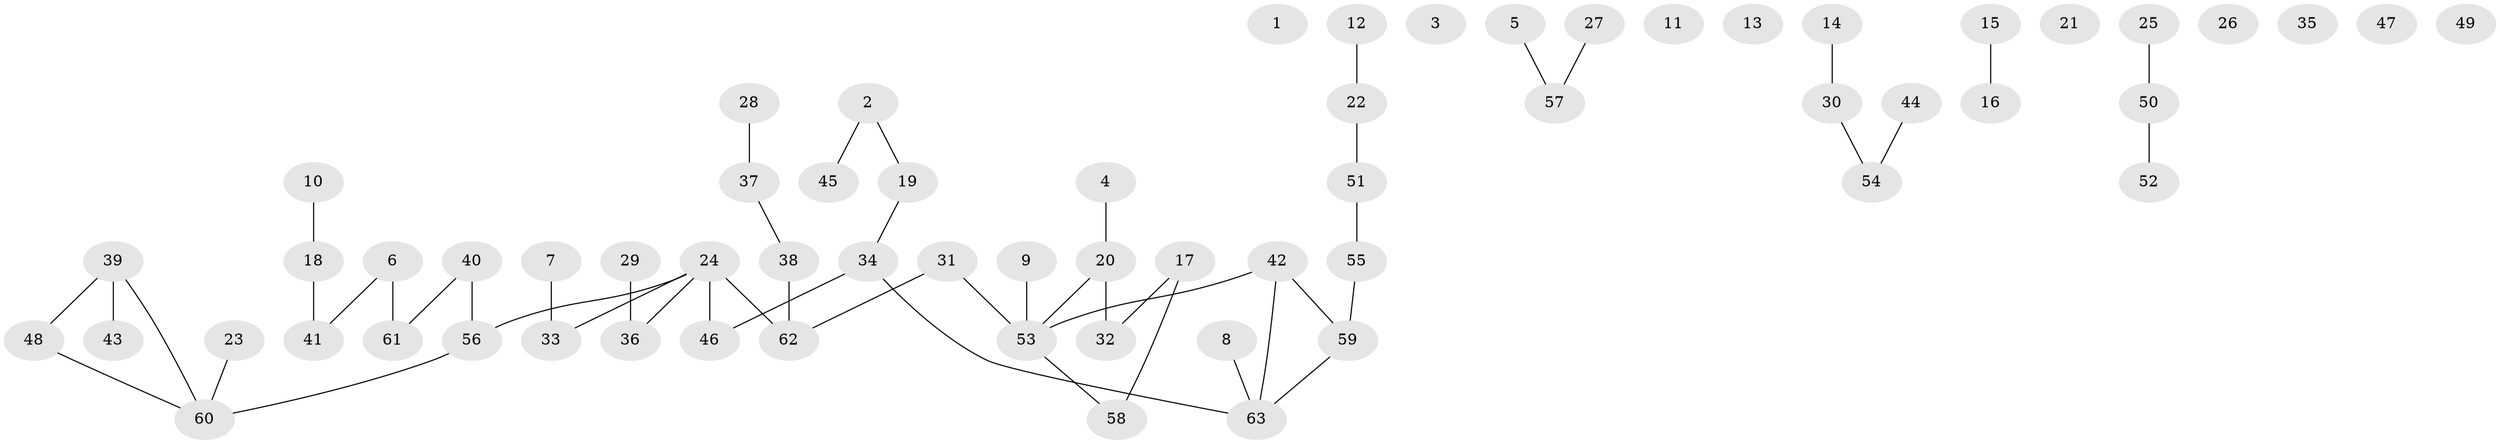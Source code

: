 // coarse degree distribution, {0: 0.2777777777777778, 1: 0.3611111111111111, 2: 0.25, 4: 0.027777777777777776, 7: 0.027777777777777776, 3: 0.05555555555555555}
// Generated by graph-tools (version 1.1) at 2025/16/03/04/25 18:16:27]
// undirected, 63 vertices, 53 edges
graph export_dot {
graph [start="1"]
  node [color=gray90,style=filled];
  1;
  2;
  3;
  4;
  5;
  6;
  7;
  8;
  9;
  10;
  11;
  12;
  13;
  14;
  15;
  16;
  17;
  18;
  19;
  20;
  21;
  22;
  23;
  24;
  25;
  26;
  27;
  28;
  29;
  30;
  31;
  32;
  33;
  34;
  35;
  36;
  37;
  38;
  39;
  40;
  41;
  42;
  43;
  44;
  45;
  46;
  47;
  48;
  49;
  50;
  51;
  52;
  53;
  54;
  55;
  56;
  57;
  58;
  59;
  60;
  61;
  62;
  63;
  2 -- 19;
  2 -- 45;
  4 -- 20;
  5 -- 57;
  6 -- 41;
  6 -- 61;
  7 -- 33;
  8 -- 63;
  9 -- 53;
  10 -- 18;
  12 -- 22;
  14 -- 30;
  15 -- 16;
  17 -- 32;
  17 -- 58;
  18 -- 41;
  19 -- 34;
  20 -- 32;
  20 -- 53;
  22 -- 51;
  23 -- 60;
  24 -- 33;
  24 -- 36;
  24 -- 46;
  24 -- 56;
  24 -- 62;
  25 -- 50;
  27 -- 57;
  28 -- 37;
  29 -- 36;
  30 -- 54;
  31 -- 53;
  31 -- 62;
  34 -- 46;
  34 -- 63;
  37 -- 38;
  38 -- 62;
  39 -- 43;
  39 -- 48;
  39 -- 60;
  40 -- 56;
  40 -- 61;
  42 -- 53;
  42 -- 59;
  42 -- 63;
  44 -- 54;
  48 -- 60;
  50 -- 52;
  51 -- 55;
  53 -- 58;
  55 -- 59;
  56 -- 60;
  59 -- 63;
}
